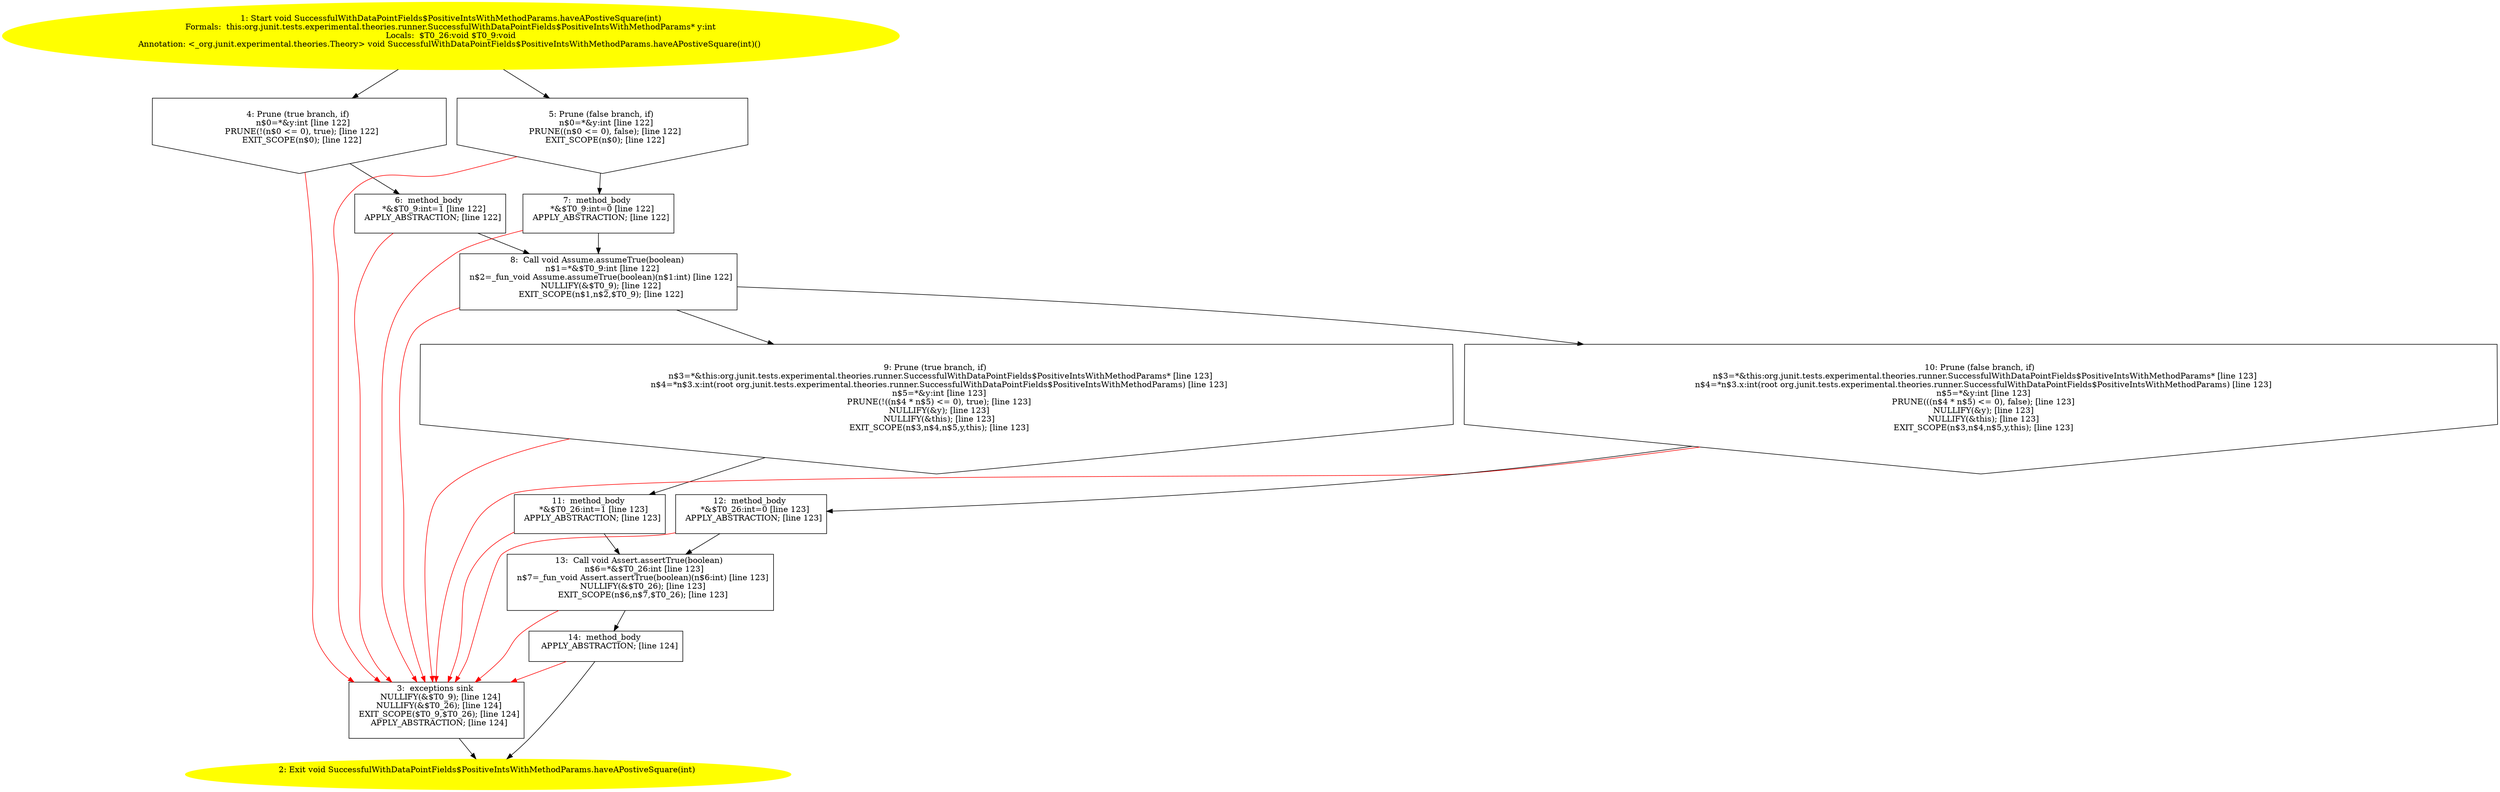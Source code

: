 /* @generated */
digraph cfg {
"org.junit.tests.experimental.theories.runner.SuccessfulWithDataPointFields$PositiveIntsWithMethodPar.4a19804dc21a9494b501c246854845fa_1" [label="1: Start void SuccessfulWithDataPointFields$PositiveIntsWithMethodParams.haveAPostiveSquare(int)\nFormals:  this:org.junit.tests.experimental.theories.runner.SuccessfulWithDataPointFields$PositiveIntsWithMethodParams* y:int\nLocals:  $T0_26:void $T0_9:void\nAnnotation: <_org.junit.experimental.theories.Theory> void SuccessfulWithDataPointFields$PositiveIntsWithMethodParams.haveAPostiveSquare(int)() \n  " color=yellow style=filled]
	

	 "org.junit.tests.experimental.theories.runner.SuccessfulWithDataPointFields$PositiveIntsWithMethodPar.4a19804dc21a9494b501c246854845fa_1" -> "org.junit.tests.experimental.theories.runner.SuccessfulWithDataPointFields$PositiveIntsWithMethodPar.4a19804dc21a9494b501c246854845fa_4" ;
	 "org.junit.tests.experimental.theories.runner.SuccessfulWithDataPointFields$PositiveIntsWithMethodPar.4a19804dc21a9494b501c246854845fa_1" -> "org.junit.tests.experimental.theories.runner.SuccessfulWithDataPointFields$PositiveIntsWithMethodPar.4a19804dc21a9494b501c246854845fa_5" ;
"org.junit.tests.experimental.theories.runner.SuccessfulWithDataPointFields$PositiveIntsWithMethodPar.4a19804dc21a9494b501c246854845fa_2" [label="2: Exit void SuccessfulWithDataPointFields$PositiveIntsWithMethodParams.haveAPostiveSquare(int) \n  " color=yellow style=filled]
	

"org.junit.tests.experimental.theories.runner.SuccessfulWithDataPointFields$PositiveIntsWithMethodPar.4a19804dc21a9494b501c246854845fa_3" [label="3:  exceptions sink \n   NULLIFY(&$T0_9); [line 124]\n  NULLIFY(&$T0_26); [line 124]\n  EXIT_SCOPE($T0_9,$T0_26); [line 124]\n  APPLY_ABSTRACTION; [line 124]\n " shape="box"]
	

	 "org.junit.tests.experimental.theories.runner.SuccessfulWithDataPointFields$PositiveIntsWithMethodPar.4a19804dc21a9494b501c246854845fa_3" -> "org.junit.tests.experimental.theories.runner.SuccessfulWithDataPointFields$PositiveIntsWithMethodPar.4a19804dc21a9494b501c246854845fa_2" ;
"org.junit.tests.experimental.theories.runner.SuccessfulWithDataPointFields$PositiveIntsWithMethodPar.4a19804dc21a9494b501c246854845fa_4" [label="4: Prune (true branch, if) \n   n$0=*&y:int [line 122]\n  PRUNE(!(n$0 <= 0), true); [line 122]\n  EXIT_SCOPE(n$0); [line 122]\n " shape="invhouse"]
	

	 "org.junit.tests.experimental.theories.runner.SuccessfulWithDataPointFields$PositiveIntsWithMethodPar.4a19804dc21a9494b501c246854845fa_4" -> "org.junit.tests.experimental.theories.runner.SuccessfulWithDataPointFields$PositiveIntsWithMethodPar.4a19804dc21a9494b501c246854845fa_6" ;
	 "org.junit.tests.experimental.theories.runner.SuccessfulWithDataPointFields$PositiveIntsWithMethodPar.4a19804dc21a9494b501c246854845fa_4" -> "org.junit.tests.experimental.theories.runner.SuccessfulWithDataPointFields$PositiveIntsWithMethodPar.4a19804dc21a9494b501c246854845fa_3" [color="red" ];
"org.junit.tests.experimental.theories.runner.SuccessfulWithDataPointFields$PositiveIntsWithMethodPar.4a19804dc21a9494b501c246854845fa_5" [label="5: Prune (false branch, if) \n   n$0=*&y:int [line 122]\n  PRUNE((n$0 <= 0), false); [line 122]\n  EXIT_SCOPE(n$0); [line 122]\n " shape="invhouse"]
	

	 "org.junit.tests.experimental.theories.runner.SuccessfulWithDataPointFields$PositiveIntsWithMethodPar.4a19804dc21a9494b501c246854845fa_5" -> "org.junit.tests.experimental.theories.runner.SuccessfulWithDataPointFields$PositiveIntsWithMethodPar.4a19804dc21a9494b501c246854845fa_7" ;
	 "org.junit.tests.experimental.theories.runner.SuccessfulWithDataPointFields$PositiveIntsWithMethodPar.4a19804dc21a9494b501c246854845fa_5" -> "org.junit.tests.experimental.theories.runner.SuccessfulWithDataPointFields$PositiveIntsWithMethodPar.4a19804dc21a9494b501c246854845fa_3" [color="red" ];
"org.junit.tests.experimental.theories.runner.SuccessfulWithDataPointFields$PositiveIntsWithMethodPar.4a19804dc21a9494b501c246854845fa_6" [label="6:  method_body \n   *&$T0_9:int=1 [line 122]\n  APPLY_ABSTRACTION; [line 122]\n " shape="box"]
	

	 "org.junit.tests.experimental.theories.runner.SuccessfulWithDataPointFields$PositiveIntsWithMethodPar.4a19804dc21a9494b501c246854845fa_6" -> "org.junit.tests.experimental.theories.runner.SuccessfulWithDataPointFields$PositiveIntsWithMethodPar.4a19804dc21a9494b501c246854845fa_8" ;
	 "org.junit.tests.experimental.theories.runner.SuccessfulWithDataPointFields$PositiveIntsWithMethodPar.4a19804dc21a9494b501c246854845fa_6" -> "org.junit.tests.experimental.theories.runner.SuccessfulWithDataPointFields$PositiveIntsWithMethodPar.4a19804dc21a9494b501c246854845fa_3" [color="red" ];
"org.junit.tests.experimental.theories.runner.SuccessfulWithDataPointFields$PositiveIntsWithMethodPar.4a19804dc21a9494b501c246854845fa_7" [label="7:  method_body \n   *&$T0_9:int=0 [line 122]\n  APPLY_ABSTRACTION; [line 122]\n " shape="box"]
	

	 "org.junit.tests.experimental.theories.runner.SuccessfulWithDataPointFields$PositiveIntsWithMethodPar.4a19804dc21a9494b501c246854845fa_7" -> "org.junit.tests.experimental.theories.runner.SuccessfulWithDataPointFields$PositiveIntsWithMethodPar.4a19804dc21a9494b501c246854845fa_8" ;
	 "org.junit.tests.experimental.theories.runner.SuccessfulWithDataPointFields$PositiveIntsWithMethodPar.4a19804dc21a9494b501c246854845fa_7" -> "org.junit.tests.experimental.theories.runner.SuccessfulWithDataPointFields$PositiveIntsWithMethodPar.4a19804dc21a9494b501c246854845fa_3" [color="red" ];
"org.junit.tests.experimental.theories.runner.SuccessfulWithDataPointFields$PositiveIntsWithMethodPar.4a19804dc21a9494b501c246854845fa_8" [label="8:  Call void Assume.assumeTrue(boolean) \n   n$1=*&$T0_9:int [line 122]\n  n$2=_fun_void Assume.assumeTrue(boolean)(n$1:int) [line 122]\n  NULLIFY(&$T0_9); [line 122]\n  EXIT_SCOPE(n$1,n$2,$T0_9); [line 122]\n " shape="box"]
	

	 "org.junit.tests.experimental.theories.runner.SuccessfulWithDataPointFields$PositiveIntsWithMethodPar.4a19804dc21a9494b501c246854845fa_8" -> "org.junit.tests.experimental.theories.runner.SuccessfulWithDataPointFields$PositiveIntsWithMethodPar.4a19804dc21a9494b501c246854845fa_9" ;
	 "org.junit.tests.experimental.theories.runner.SuccessfulWithDataPointFields$PositiveIntsWithMethodPar.4a19804dc21a9494b501c246854845fa_8" -> "org.junit.tests.experimental.theories.runner.SuccessfulWithDataPointFields$PositiveIntsWithMethodPar.4a19804dc21a9494b501c246854845fa_10" ;
	 "org.junit.tests.experimental.theories.runner.SuccessfulWithDataPointFields$PositiveIntsWithMethodPar.4a19804dc21a9494b501c246854845fa_8" -> "org.junit.tests.experimental.theories.runner.SuccessfulWithDataPointFields$PositiveIntsWithMethodPar.4a19804dc21a9494b501c246854845fa_3" [color="red" ];
"org.junit.tests.experimental.theories.runner.SuccessfulWithDataPointFields$PositiveIntsWithMethodPar.4a19804dc21a9494b501c246854845fa_9" [label="9: Prune (true branch, if) \n   n$3=*&this:org.junit.tests.experimental.theories.runner.SuccessfulWithDataPointFields$PositiveIntsWithMethodParams* [line 123]\n  n$4=*n$3.x:int(root org.junit.tests.experimental.theories.runner.SuccessfulWithDataPointFields$PositiveIntsWithMethodParams) [line 123]\n  n$5=*&y:int [line 123]\n  PRUNE(!((n$4 * n$5) <= 0), true); [line 123]\n  NULLIFY(&y); [line 123]\n  NULLIFY(&this); [line 123]\n  EXIT_SCOPE(n$3,n$4,n$5,y,this); [line 123]\n " shape="invhouse"]
	

	 "org.junit.tests.experimental.theories.runner.SuccessfulWithDataPointFields$PositiveIntsWithMethodPar.4a19804dc21a9494b501c246854845fa_9" -> "org.junit.tests.experimental.theories.runner.SuccessfulWithDataPointFields$PositiveIntsWithMethodPar.4a19804dc21a9494b501c246854845fa_11" ;
	 "org.junit.tests.experimental.theories.runner.SuccessfulWithDataPointFields$PositiveIntsWithMethodPar.4a19804dc21a9494b501c246854845fa_9" -> "org.junit.tests.experimental.theories.runner.SuccessfulWithDataPointFields$PositiveIntsWithMethodPar.4a19804dc21a9494b501c246854845fa_3" [color="red" ];
"org.junit.tests.experimental.theories.runner.SuccessfulWithDataPointFields$PositiveIntsWithMethodPar.4a19804dc21a9494b501c246854845fa_10" [label="10: Prune (false branch, if) \n   n$3=*&this:org.junit.tests.experimental.theories.runner.SuccessfulWithDataPointFields$PositiveIntsWithMethodParams* [line 123]\n  n$4=*n$3.x:int(root org.junit.tests.experimental.theories.runner.SuccessfulWithDataPointFields$PositiveIntsWithMethodParams) [line 123]\n  n$5=*&y:int [line 123]\n  PRUNE(((n$4 * n$5) <= 0), false); [line 123]\n  NULLIFY(&y); [line 123]\n  NULLIFY(&this); [line 123]\n  EXIT_SCOPE(n$3,n$4,n$5,y,this); [line 123]\n " shape="invhouse"]
	

	 "org.junit.tests.experimental.theories.runner.SuccessfulWithDataPointFields$PositiveIntsWithMethodPar.4a19804dc21a9494b501c246854845fa_10" -> "org.junit.tests.experimental.theories.runner.SuccessfulWithDataPointFields$PositiveIntsWithMethodPar.4a19804dc21a9494b501c246854845fa_12" ;
	 "org.junit.tests.experimental.theories.runner.SuccessfulWithDataPointFields$PositiveIntsWithMethodPar.4a19804dc21a9494b501c246854845fa_10" -> "org.junit.tests.experimental.theories.runner.SuccessfulWithDataPointFields$PositiveIntsWithMethodPar.4a19804dc21a9494b501c246854845fa_3" [color="red" ];
"org.junit.tests.experimental.theories.runner.SuccessfulWithDataPointFields$PositiveIntsWithMethodPar.4a19804dc21a9494b501c246854845fa_11" [label="11:  method_body \n   *&$T0_26:int=1 [line 123]\n  APPLY_ABSTRACTION; [line 123]\n " shape="box"]
	

	 "org.junit.tests.experimental.theories.runner.SuccessfulWithDataPointFields$PositiveIntsWithMethodPar.4a19804dc21a9494b501c246854845fa_11" -> "org.junit.tests.experimental.theories.runner.SuccessfulWithDataPointFields$PositiveIntsWithMethodPar.4a19804dc21a9494b501c246854845fa_13" ;
	 "org.junit.tests.experimental.theories.runner.SuccessfulWithDataPointFields$PositiveIntsWithMethodPar.4a19804dc21a9494b501c246854845fa_11" -> "org.junit.tests.experimental.theories.runner.SuccessfulWithDataPointFields$PositiveIntsWithMethodPar.4a19804dc21a9494b501c246854845fa_3" [color="red" ];
"org.junit.tests.experimental.theories.runner.SuccessfulWithDataPointFields$PositiveIntsWithMethodPar.4a19804dc21a9494b501c246854845fa_12" [label="12:  method_body \n   *&$T0_26:int=0 [line 123]\n  APPLY_ABSTRACTION; [line 123]\n " shape="box"]
	

	 "org.junit.tests.experimental.theories.runner.SuccessfulWithDataPointFields$PositiveIntsWithMethodPar.4a19804dc21a9494b501c246854845fa_12" -> "org.junit.tests.experimental.theories.runner.SuccessfulWithDataPointFields$PositiveIntsWithMethodPar.4a19804dc21a9494b501c246854845fa_13" ;
	 "org.junit.tests.experimental.theories.runner.SuccessfulWithDataPointFields$PositiveIntsWithMethodPar.4a19804dc21a9494b501c246854845fa_12" -> "org.junit.tests.experimental.theories.runner.SuccessfulWithDataPointFields$PositiveIntsWithMethodPar.4a19804dc21a9494b501c246854845fa_3" [color="red" ];
"org.junit.tests.experimental.theories.runner.SuccessfulWithDataPointFields$PositiveIntsWithMethodPar.4a19804dc21a9494b501c246854845fa_13" [label="13:  Call void Assert.assertTrue(boolean) \n   n$6=*&$T0_26:int [line 123]\n  n$7=_fun_void Assert.assertTrue(boolean)(n$6:int) [line 123]\n  NULLIFY(&$T0_26); [line 123]\n  EXIT_SCOPE(n$6,n$7,$T0_26); [line 123]\n " shape="box"]
	

	 "org.junit.tests.experimental.theories.runner.SuccessfulWithDataPointFields$PositiveIntsWithMethodPar.4a19804dc21a9494b501c246854845fa_13" -> "org.junit.tests.experimental.theories.runner.SuccessfulWithDataPointFields$PositiveIntsWithMethodPar.4a19804dc21a9494b501c246854845fa_14" ;
	 "org.junit.tests.experimental.theories.runner.SuccessfulWithDataPointFields$PositiveIntsWithMethodPar.4a19804dc21a9494b501c246854845fa_13" -> "org.junit.tests.experimental.theories.runner.SuccessfulWithDataPointFields$PositiveIntsWithMethodPar.4a19804dc21a9494b501c246854845fa_3" [color="red" ];
"org.junit.tests.experimental.theories.runner.SuccessfulWithDataPointFields$PositiveIntsWithMethodPar.4a19804dc21a9494b501c246854845fa_14" [label="14:  method_body \n   APPLY_ABSTRACTION; [line 124]\n " shape="box"]
	

	 "org.junit.tests.experimental.theories.runner.SuccessfulWithDataPointFields$PositiveIntsWithMethodPar.4a19804dc21a9494b501c246854845fa_14" -> "org.junit.tests.experimental.theories.runner.SuccessfulWithDataPointFields$PositiveIntsWithMethodPar.4a19804dc21a9494b501c246854845fa_2" ;
	 "org.junit.tests.experimental.theories.runner.SuccessfulWithDataPointFields$PositiveIntsWithMethodPar.4a19804dc21a9494b501c246854845fa_14" -> "org.junit.tests.experimental.theories.runner.SuccessfulWithDataPointFields$PositiveIntsWithMethodPar.4a19804dc21a9494b501c246854845fa_3" [color="red" ];
}

